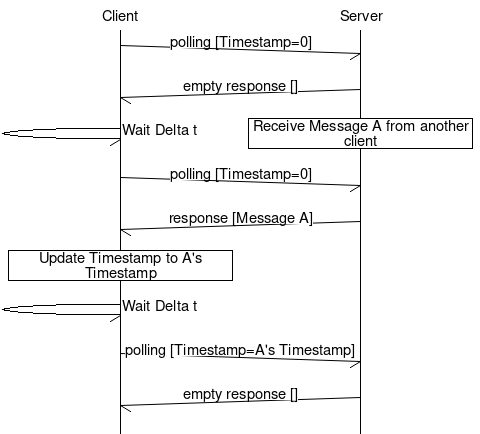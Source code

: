 # polling client/server example
msc {
    arcgradient = 8, hscale = "0.8";

    a [label="Client"],b [label="Server"];

    a->b [label="polling [Timestamp=0]"];
    b->a [label="empty response []"];
    b box b [label="Receive Message A from another client"],
    a->a [label="Wait Delta t"];
    a->b [label="polling [Timestamp=0]"];
    b->a [label="response [Message A]"];
    a box a [label="Update Timestamp to A's Timestamp"];
    a->a [label="Wait Delta t"];
    a->b [label="polling [Timestamp=A's Timestamp]"];
    b->a [label="empty response []"];
}